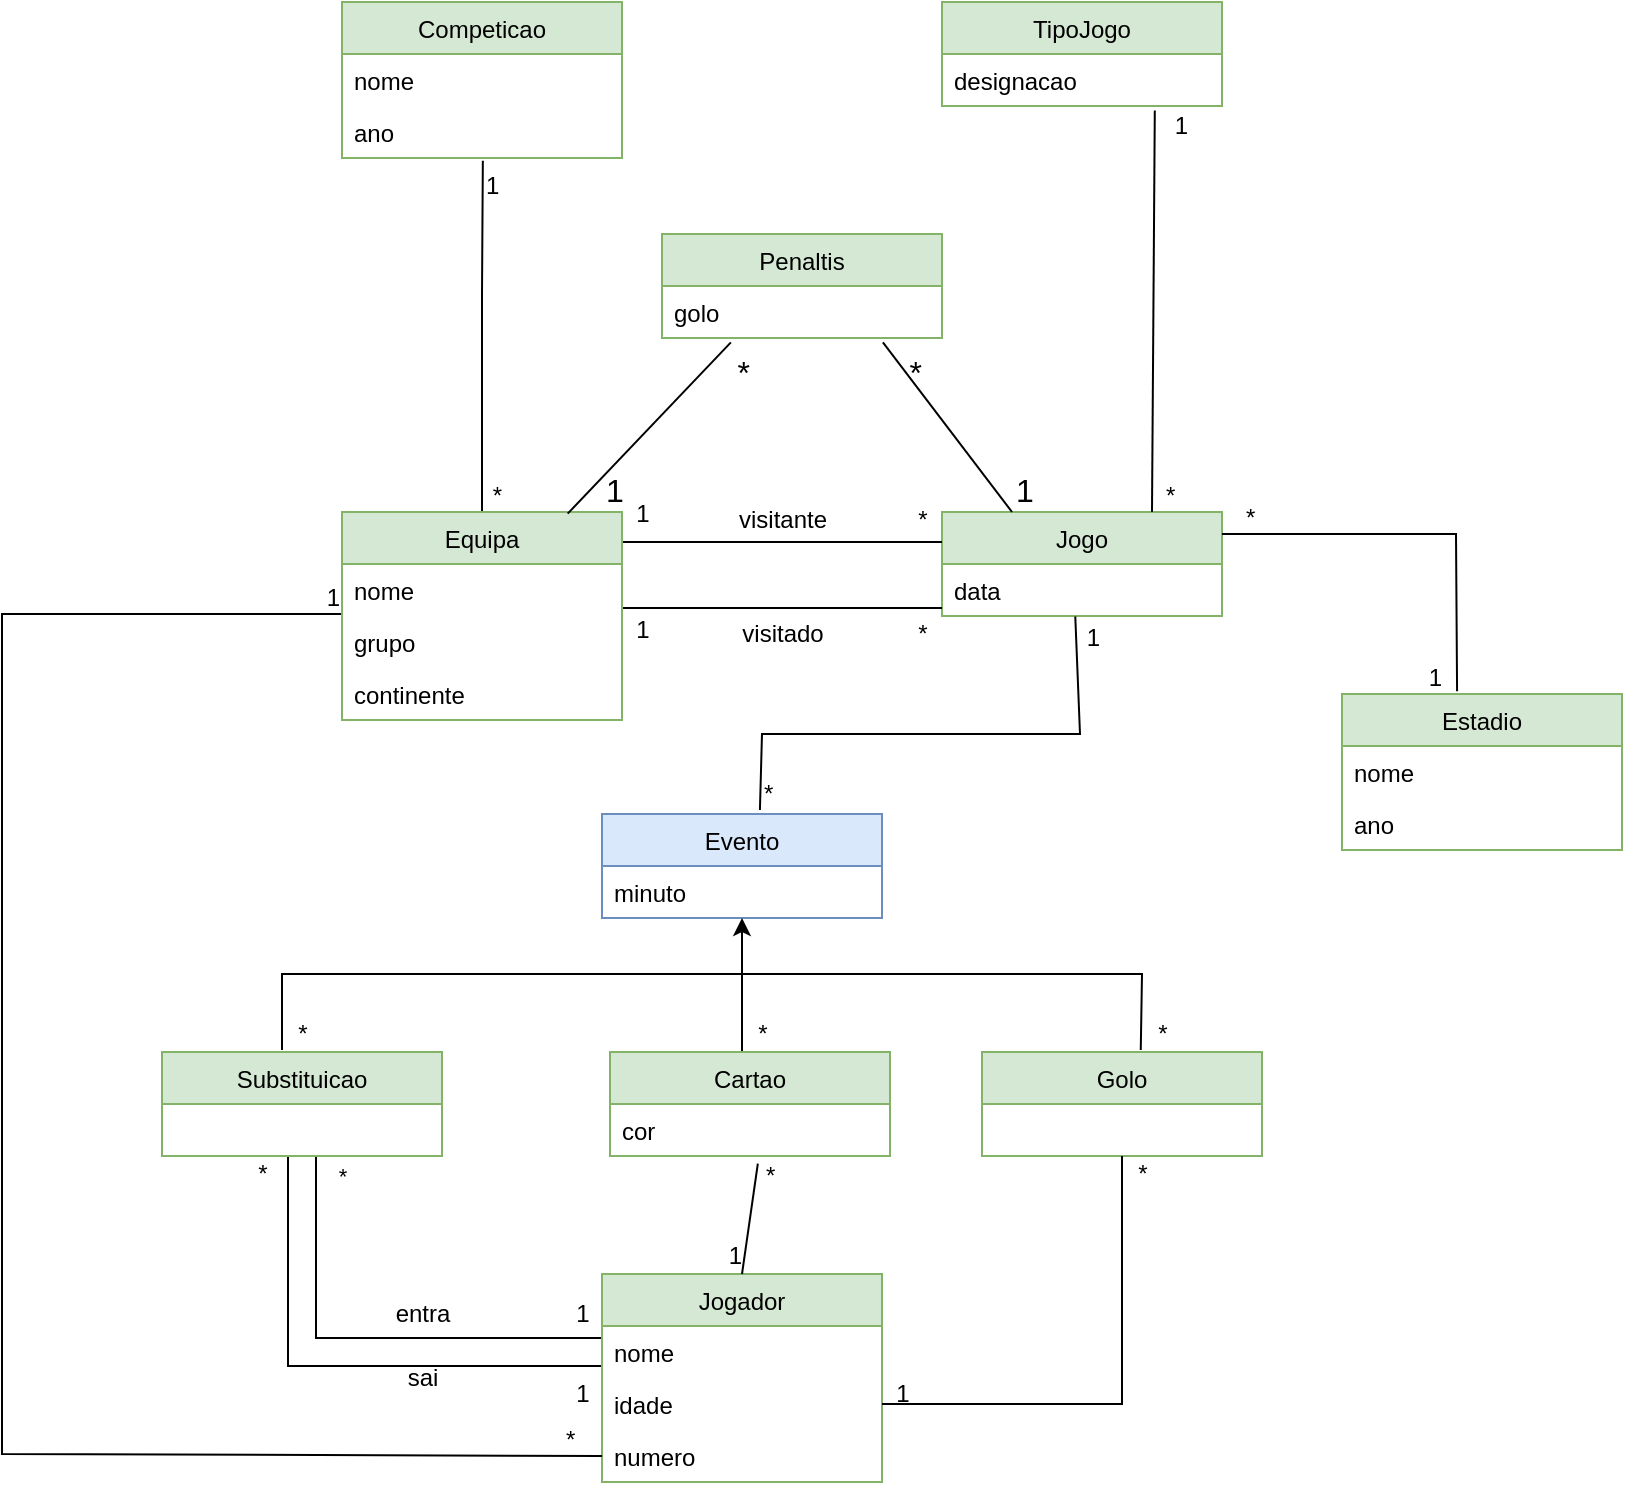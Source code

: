 <mxfile version="20.6.0" type="device"><diagram id="yZC5A_X_7gkMnUQVnjbQ" name="Página-1"><mxGraphModel dx="1502" dy="720" grid="1" gridSize="10" guides="1" tooltips="1" connect="1" arrows="1" fold="1" page="1" pageScale="1" pageWidth="827" pageHeight="1169" math="0" shadow="0"><root><mxCell id="0"/><mxCell id="1" parent="0"/><mxCell id="8a2fvhZDIjLCEBvS690R-14" value="Jogo" style="swimlane;fontStyle=0;childLayout=stackLayout;horizontal=1;startSize=26;fillColor=#d5e8d4;horizontalStack=0;resizeParent=1;resizeParentMax=0;resizeLast=0;collapsible=1;marginBottom=0;strokeColor=#82b366;" parent="1" vertex="1"><mxGeometry x="510" y="289" width="140" height="52" as="geometry"/></mxCell><mxCell id="8a2fvhZDIjLCEBvS690R-15" value="data" style="text;strokeColor=none;fillColor=none;align=left;verticalAlign=top;spacingLeft=4;spacingRight=4;overflow=hidden;rotatable=0;points=[[0,0.5],[1,0.5]];portConstraint=eastwest;" parent="8a2fvhZDIjLCEBvS690R-14" vertex="1"><mxGeometry y="26" width="140" height="26" as="geometry"/></mxCell><mxCell id="8a2fvhZDIjLCEBvS690R-23" value="" style="line;strokeWidth=1;fillColor=none;align=left;verticalAlign=middle;spacingTop=-1;spacingLeft=3;spacingRight=3;rotatable=0;labelPosition=right;points=[];portConstraint=eastwest;strokeColor=inherit;" parent="1" vertex="1"><mxGeometry x="350" y="300" width="160" height="8" as="geometry"/></mxCell><mxCell id="8a2fvhZDIjLCEBvS690R-24" value="" style="line;strokeWidth=1;fillColor=none;align=left;verticalAlign=middle;spacingTop=-1;spacingLeft=3;spacingRight=3;rotatable=0;labelPosition=right;points=[];portConstraint=eastwest;strokeColor=inherit;" parent="1" vertex="1"><mxGeometry x="350" y="333" width="160" height="8" as="geometry"/></mxCell><mxCell id="8a2fvhZDIjLCEBvS690R-25" value="visitante" style="text;html=1;align=center;verticalAlign=middle;resizable=0;points=[];autosize=1;strokeColor=none;fillColor=none;" parent="1" vertex="1"><mxGeometry x="395" y="278" width="70" height="30" as="geometry"/></mxCell><mxCell id="8a2fvhZDIjLCEBvS690R-26" value="visitado" style="text;html=1;align=center;verticalAlign=middle;resizable=0;points=[];autosize=1;strokeColor=none;fillColor=none;" parent="1" vertex="1"><mxGeometry x="400" y="335" width="60" height="30" as="geometry"/></mxCell><mxCell id="8a2fvhZDIjLCEBvS690R-27" value="1" style="text;html=1;align=center;verticalAlign=middle;resizable=0;points=[];autosize=1;strokeColor=none;fillColor=none;" parent="1" vertex="1"><mxGeometry x="345" y="275" width="30" height="30" as="geometry"/></mxCell><mxCell id="8a2fvhZDIjLCEBvS690R-28" value="*" style="text;html=1;align=center;verticalAlign=middle;resizable=0;points=[];autosize=1;strokeColor=none;fillColor=none;" parent="1" vertex="1"><mxGeometry x="485" y="278" width="30" height="30" as="geometry"/></mxCell><mxCell id="8a2fvhZDIjLCEBvS690R-29" value="1" style="text;html=1;align=center;verticalAlign=middle;resizable=0;points=[];autosize=1;strokeColor=none;fillColor=none;" parent="1" vertex="1"><mxGeometry x="345" y="333" width="30" height="30" as="geometry"/></mxCell><mxCell id="8a2fvhZDIjLCEBvS690R-30" value="*" style="text;html=1;align=center;verticalAlign=middle;resizable=0;points=[];autosize=1;strokeColor=none;fillColor=none;" parent="1" vertex="1"><mxGeometry x="485" y="335" width="30" height="30" as="geometry"/></mxCell><mxCell id="8a2fvhZDIjLCEBvS690R-31" value="Estadio" style="swimlane;fontStyle=0;childLayout=stackLayout;horizontal=1;startSize=26;fillColor=#d5e8d4;horizontalStack=0;resizeParent=1;resizeParentMax=0;resizeLast=0;collapsible=1;marginBottom=0;strokeColor=#82b366;" parent="1" vertex="1"><mxGeometry x="710" y="380" width="140" height="78" as="geometry"/></mxCell><mxCell id="8a2fvhZDIjLCEBvS690R-32" value="nome" style="text;strokeColor=none;fillColor=none;align=left;verticalAlign=top;spacingLeft=4;spacingRight=4;overflow=hidden;rotatable=0;points=[[0,0.5],[1,0.5]];portConstraint=eastwest;" parent="8a2fvhZDIjLCEBvS690R-31" vertex="1"><mxGeometry y="26" width="140" height="26" as="geometry"/></mxCell><mxCell id="8a2fvhZDIjLCEBvS690R-34" value="ano" style="text;strokeColor=none;fillColor=none;align=left;verticalAlign=top;spacingLeft=4;spacingRight=4;overflow=hidden;rotatable=0;points=[[0,0.5],[1,0.5]];portConstraint=eastwest;" parent="8a2fvhZDIjLCEBvS690R-31" vertex="1"><mxGeometry y="52" width="140" height="26" as="geometry"/></mxCell><mxCell id="8a2fvhZDIjLCEBvS690R-35" value="" style="line;strokeWidth=1;fillColor=none;align=left;verticalAlign=middle;spacingTop=-1;spacingLeft=3;spacingRight=3;rotatable=0;labelPosition=right;points=[];portConstraint=eastwest;strokeColor=inherit;" parent="1" vertex="1"><mxGeometry x="650" y="320" width="40" as="geometry"/></mxCell><mxCell id="8a2fvhZDIjLCEBvS690R-44" value="Evento" style="swimlane;fontStyle=0;childLayout=stackLayout;horizontal=1;startSize=26;fillColor=#dae8fc;horizontalStack=0;resizeParent=1;resizeParentMax=0;resizeLast=0;collapsible=1;marginBottom=0;strokeColor=#6c8ebf;" parent="1" vertex="1"><mxGeometry x="340" y="440" width="140" height="52" as="geometry"/></mxCell><mxCell id="8a2fvhZDIjLCEBvS690R-45" value="minuto" style="text;align=left;verticalAlign=top;spacingLeft=4;spacingRight=4;overflow=hidden;rotatable=0;points=[[0,0.5],[1,0.5]];portConstraint=eastwest;" parent="8a2fvhZDIjLCEBvS690R-44" vertex="1"><mxGeometry y="26" width="140" height="26" as="geometry"/></mxCell><mxCell id="8a2fvhZDIjLCEBvS690R-116" style="edgeStyle=orthogonalEdgeStyle;shape=link;rounded=0;orthogonalLoop=1;jettySize=auto;html=1;entryX=0;entryY=0.5;entryDx=0;entryDy=0;width=14;" parent="1" source="8a2fvhZDIjLCEBvS690R-48" target="8a2fvhZDIjLCEBvS690R-80" edge="1"><mxGeometry relative="1" as="geometry"/></mxCell><mxCell id="8a2fvhZDIjLCEBvS690R-123" value="*" style="edgeLabel;html=1;align=center;verticalAlign=middle;resizable=0;points=[];" parent="8a2fvhZDIjLCEBvS690R-116" vertex="1" connectable="0"><mxGeometry x="-0.919" y="20" relative="1" as="geometry"><mxPoint as="offset"/></mxGeometry></mxCell><mxCell id="8a2fvhZDIjLCEBvS690R-48" value="Substituicao" style="swimlane;fontStyle=0;childLayout=stackLayout;horizontal=1;startSize=26;fillColor=#d5e8d4;horizontalStack=0;resizeParent=1;resizeParentMax=0;resizeLast=0;collapsible=1;marginBottom=0;strokeColor=#82b366;" parent="1" vertex="1"><mxGeometry x="120" y="559" width="140" height="52" as="geometry"/></mxCell><mxCell id="8a2fvhZDIjLCEBvS690R-55" value="" style="endArrow=none;html=1;rounded=0;entryX=0.411;entryY=-0.017;entryDx=0;entryDy=0;entryPerimeter=0;" parent="1" target="8a2fvhZDIjLCEBvS690R-31" edge="1"><mxGeometry relative="1" as="geometry"><mxPoint x="650" y="300" as="sourcePoint"/><mxPoint x="767" y="370" as="targetPoint"/><Array as="points"><mxPoint x="767" y="300"/></Array></mxGeometry></mxCell><mxCell id="8a2fvhZDIjLCEBvS690R-56" value="*" style="resizable=0;html=1;align=left;verticalAlign=bottom;" parent="8a2fvhZDIjLCEBvS690R-55" connectable="0" vertex="1"><mxGeometry x="-1" relative="1" as="geometry"><mxPoint x="10" as="offset"/></mxGeometry></mxCell><mxCell id="8a2fvhZDIjLCEBvS690R-57" value="1" style="resizable=0;html=1;align=right;verticalAlign=bottom;" parent="8a2fvhZDIjLCEBvS690R-55" connectable="0" vertex="1"><mxGeometry x="1" relative="1" as="geometry"><mxPoint x="-7" y="2" as="offset"/></mxGeometry></mxCell><mxCell id="8a2fvhZDIjLCEBvS690R-78" value="" style="edgeStyle=orthogonalEdgeStyle;rounded=0;orthogonalLoop=1;jettySize=auto;html=1;" parent="1" source="8a2fvhZDIjLCEBvS690R-60" target="8a2fvhZDIjLCEBvS690R-45" edge="1"><mxGeometry relative="1" as="geometry"><Array as="points"><mxPoint x="410" y="530"/><mxPoint x="410" y="530"/></Array></mxGeometry></mxCell><mxCell id="8a2fvhZDIjLCEBvS690R-60" value="Cartao" style="swimlane;fontStyle=0;childLayout=stackLayout;horizontal=1;startSize=26;fillColor=#d5e8d4;horizontalStack=0;resizeParent=1;resizeParentMax=0;resizeLast=0;collapsible=1;marginBottom=0;strokeColor=#82b366;" parent="1" vertex="1"><mxGeometry x="344" y="559" width="140" height="52" as="geometry"/></mxCell><mxCell id="8a2fvhZDIjLCEBvS690R-61" value="cor" style="text;strokeColor=none;fillColor=none;align=left;verticalAlign=top;spacingLeft=4;spacingRight=4;overflow=hidden;rotatable=0;points=[[0,0.5],[1,0.5]];portConstraint=eastwest;" parent="8a2fvhZDIjLCEBvS690R-60" vertex="1"><mxGeometry y="26" width="140" height="26" as="geometry"/></mxCell><mxCell id="8a2fvhZDIjLCEBvS690R-74" value="Golo" style="swimlane;fontStyle=0;childLayout=stackLayout;horizontal=1;startSize=26;fillColor=#d5e8d4;horizontalStack=0;resizeParent=1;resizeParentMax=0;resizeLast=0;collapsible=1;marginBottom=0;strokeColor=#82b366;" parent="1" vertex="1"><mxGeometry x="530" y="559" width="140" height="52" as="geometry"/></mxCell><mxCell id="8a2fvhZDIjLCEBvS690R-79" value="Jogador" style="swimlane;fontStyle=0;childLayout=stackLayout;horizontal=1;startSize=26;fillColor=#d5e8d4;horizontalStack=0;resizeParent=1;resizeParentMax=0;resizeLast=0;collapsible=1;marginBottom=0;strokeColor=#82b366;" parent="1" vertex="1"><mxGeometry x="340" y="670" width="140" height="104" as="geometry"/></mxCell><mxCell id="8a2fvhZDIjLCEBvS690R-80" value="nome" style="text;strokeColor=none;fillColor=none;align=left;verticalAlign=top;spacingLeft=4;spacingRight=4;overflow=hidden;rotatable=0;points=[[0,0.5],[1,0.5]];portConstraint=eastwest;" parent="8a2fvhZDIjLCEBvS690R-79" vertex="1"><mxGeometry y="26" width="140" height="26" as="geometry"/></mxCell><mxCell id="8a2fvhZDIjLCEBvS690R-81" value="idade" style="text;strokeColor=none;fillColor=none;align=left;verticalAlign=top;spacingLeft=4;spacingRight=4;overflow=hidden;rotatable=0;points=[[0,0.5],[1,0.5]];portConstraint=eastwest;" parent="8a2fvhZDIjLCEBvS690R-79" vertex="1"><mxGeometry y="52" width="140" height="26" as="geometry"/></mxCell><mxCell id="8a2fvhZDIjLCEBvS690R-82" value="numero" style="text;strokeColor=none;fillColor=none;align=left;verticalAlign=top;spacingLeft=4;spacingRight=4;overflow=hidden;rotatable=0;points=[[0,0.5],[1,0.5]];portConstraint=eastwest;" parent="8a2fvhZDIjLCEBvS690R-79" vertex="1"><mxGeometry y="78" width="140" height="26" as="geometry"/></mxCell><mxCell id="8a2fvhZDIjLCEBvS690R-83" value="Competicao" style="swimlane;fontStyle=0;childLayout=stackLayout;horizontal=1;startSize=26;fillColor=#d5e8d4;horizontalStack=0;resizeParent=1;resizeParentMax=0;resizeLast=0;collapsible=1;marginBottom=0;strokeColor=#82b366;" parent="1" vertex="1"><mxGeometry x="210" y="34" width="140" height="78" as="geometry"/></mxCell><mxCell id="8a2fvhZDIjLCEBvS690R-84" value="nome" style="text;align=left;verticalAlign=top;spacingLeft=4;spacingRight=4;overflow=hidden;rotatable=0;points=[[0,0.5],[1,0.5]];portConstraint=eastwest;" parent="8a2fvhZDIjLCEBvS690R-83" vertex="1"><mxGeometry y="26" width="140" height="26" as="geometry"/></mxCell><mxCell id="8a2fvhZDIjLCEBvS690R-85" value="ano" style="text;strokeColor=none;fillColor=none;align=left;verticalAlign=top;spacingLeft=4;spacingRight=4;overflow=hidden;rotatable=0;points=[[0,0.5],[1,0.5]];portConstraint=eastwest;" parent="8a2fvhZDIjLCEBvS690R-83" vertex="1"><mxGeometry y="52" width="140" height="26" as="geometry"/></mxCell><mxCell id="8a2fvhZDIjLCEBvS690R-112" value="" style="endArrow=none;html=1;rounded=0;entryX=0.567;entryY=-0.019;entryDx=0;entryDy=0;entryPerimeter=0;" parent="1" target="8a2fvhZDIjLCEBvS690R-74" edge="1"><mxGeometry relative="1" as="geometry"><mxPoint x="180" y="558" as="sourcePoint"/><mxPoint x="600" y="520" as="targetPoint"/><Array as="points"><mxPoint x="180" y="520"/><mxPoint x="610" y="520"/></Array></mxGeometry></mxCell><mxCell id="8a2fvhZDIjLCEBvS690R-118" value="entra" style="text;html=1;align=center;verticalAlign=middle;resizable=0;points=[];autosize=1;strokeColor=none;fillColor=none;" parent="1" vertex="1"><mxGeometry x="225" y="675" width="50" height="30" as="geometry"/></mxCell><mxCell id="8a2fvhZDIjLCEBvS690R-119" value="sai" style="text;html=1;align=center;verticalAlign=middle;resizable=0;points=[];autosize=1;strokeColor=none;fillColor=none;" parent="1" vertex="1"><mxGeometry x="230" y="707" width="40" height="30" as="geometry"/></mxCell><mxCell id="8a2fvhZDIjLCEBvS690R-120" value="1" style="text;html=1;align=center;verticalAlign=middle;resizable=0;points=[];autosize=1;strokeColor=none;fillColor=none;" parent="1" vertex="1"><mxGeometry x="315" y="675" width="30" height="30" as="geometry"/></mxCell><mxCell id="8a2fvhZDIjLCEBvS690R-121" value="1" style="text;html=1;align=center;verticalAlign=middle;resizable=0;points=[];autosize=1;strokeColor=none;fillColor=none;" parent="1" vertex="1"><mxGeometry x="315" y="715" width="30" height="30" as="geometry"/></mxCell><mxCell id="8a2fvhZDIjLCEBvS690R-122" value="*" style="text;html=1;align=center;verticalAlign=middle;resizable=0;points=[];autosize=1;strokeColor=none;fillColor=none;" parent="1" vertex="1"><mxGeometry x="155" y="605" width="30" height="30" as="geometry"/></mxCell><mxCell id="8a2fvhZDIjLCEBvS690R-125" value="*" style="text;html=1;align=center;verticalAlign=middle;resizable=0;points=[];autosize=1;strokeColor=none;fillColor=none;" parent="1" vertex="1"><mxGeometry x="605" y="535" width="30" height="30" as="geometry"/></mxCell><mxCell id="8a2fvhZDIjLCEBvS690R-126" value="*" style="text;html=1;align=center;verticalAlign=middle;resizable=0;points=[];autosize=1;strokeColor=none;fillColor=none;" parent="1" vertex="1"><mxGeometry x="405" y="535" width="30" height="30" as="geometry"/></mxCell><mxCell id="8a2fvhZDIjLCEBvS690R-127" value="*" style="text;html=1;align=center;verticalAlign=middle;resizable=0;points=[];autosize=1;strokeColor=none;fillColor=none;" parent="1" vertex="1"><mxGeometry x="175" y="535" width="30" height="30" as="geometry"/></mxCell><mxCell id="8a2fvhZDIjLCEBvS690R-136" value="" style="endArrow=none;html=1;rounded=0;exitX=0.564;exitY=-0.038;exitDx=0;exitDy=0;exitPerimeter=0;entryX=0.476;entryY=1.008;entryDx=0;entryDy=0;entryPerimeter=0;" parent="1" source="8a2fvhZDIjLCEBvS690R-44" target="8a2fvhZDIjLCEBvS690R-15" edge="1"><mxGeometry relative="1" as="geometry"><mxPoint x="370" y="410" as="sourcePoint"/><mxPoint x="590" y="360" as="targetPoint"/><Array as="points"><mxPoint x="420" y="400"/><mxPoint x="579" y="400"/></Array></mxGeometry></mxCell><mxCell id="8a2fvhZDIjLCEBvS690R-137" value="*" style="resizable=0;html=1;align=left;verticalAlign=bottom;" parent="8a2fvhZDIjLCEBvS690R-136" connectable="0" vertex="1"><mxGeometry x="-1" relative="1" as="geometry"/></mxCell><mxCell id="8a2fvhZDIjLCEBvS690R-138" value="1" style="resizable=0;html=1;align=right;verticalAlign=bottom;" parent="8a2fvhZDIjLCEBvS690R-136" connectable="0" vertex="1"><mxGeometry x="1" relative="1" as="geometry"><mxPoint x="13" y="19" as="offset"/></mxGeometry></mxCell><mxCell id="8a2fvhZDIjLCEBvS690R-150" value="" style="endArrow=none;html=1;rounded=0;exitX=0;exitY=0.5;exitDx=0;exitDy=0;" parent="1" source="8a2fvhZDIjLCEBvS690R-82" edge="1"><mxGeometry relative="1" as="geometry"><mxPoint x="40" y="760" as="sourcePoint"/><mxPoint x="210" y="340" as="targetPoint"/><Array as="points"><mxPoint x="40" y="760"/><mxPoint x="40" y="340"/></Array></mxGeometry></mxCell><mxCell id="8a2fvhZDIjLCEBvS690R-151" value="*" style="resizable=0;html=1;align=left;verticalAlign=bottom;" parent="8a2fvhZDIjLCEBvS690R-150" connectable="0" vertex="1"><mxGeometry x="-1" relative="1" as="geometry"><mxPoint x="-20" as="offset"/></mxGeometry></mxCell><mxCell id="8a2fvhZDIjLCEBvS690R-152" value="1" style="resizable=0;html=1;align=right;verticalAlign=bottom;" parent="8a2fvhZDIjLCEBvS690R-150" connectable="0" vertex="1"><mxGeometry x="1" relative="1" as="geometry"/></mxCell><mxCell id="raa39yT0LtZRvCzQMKfu-3" value="" style="endArrow=none;html=1;rounded=0;exitX=0.528;exitY=1.148;exitDx=0;exitDy=0;exitPerimeter=0;entryX=0.5;entryY=0;entryDx=0;entryDy=0;" parent="1" source="8a2fvhZDIjLCEBvS690R-61" target="8a2fvhZDIjLCEBvS690R-79" edge="1"><mxGeometry relative="1" as="geometry"><mxPoint x="700" y="660" as="sourcePoint"/><mxPoint x="860" y="660" as="targetPoint"/></mxGeometry></mxCell><mxCell id="raa39yT0LtZRvCzQMKfu-4" value="*" style="resizable=0;html=1;align=left;verticalAlign=bottom;" parent="raa39yT0LtZRvCzQMKfu-3" connectable="0" vertex="1"><mxGeometry x="-1" relative="1" as="geometry"><mxPoint x="2" y="15" as="offset"/></mxGeometry></mxCell><mxCell id="raa39yT0LtZRvCzQMKfu-5" value="1" style="resizable=0;html=1;align=right;verticalAlign=bottom;" parent="raa39yT0LtZRvCzQMKfu-3" connectable="0" vertex="1"><mxGeometry x="1" relative="1" as="geometry"/></mxCell><mxCell id="raa39yT0LtZRvCzQMKfu-7" value="" style="endArrow=none;html=1;rounded=0;exitX=0.5;exitY=1;exitDx=0;exitDy=0;entryX=1;entryY=0.5;entryDx=0;entryDy=0;" parent="1" source="8a2fvhZDIjLCEBvS690R-74" target="8a2fvhZDIjLCEBvS690R-81" edge="1"><mxGeometry relative="1" as="geometry"><mxPoint x="700" y="660" as="sourcePoint"/><mxPoint x="860" y="660" as="targetPoint"/><Array as="points"><mxPoint x="600" y="735"/></Array></mxGeometry></mxCell><mxCell id="raa39yT0LtZRvCzQMKfu-10" value="1" style="text;html=1;align=center;verticalAlign=middle;resizable=0;points=[];autosize=1;strokeColor=none;fillColor=none;" parent="1" vertex="1"><mxGeometry x="475" y="715" width="30" height="30" as="geometry"/></mxCell><mxCell id="raa39yT0LtZRvCzQMKfu-11" value="*" style="text;html=1;align=center;verticalAlign=middle;resizable=0;points=[];autosize=1;strokeColor=none;fillColor=none;" parent="1" vertex="1"><mxGeometry x="595" y="605" width="30" height="30" as="geometry"/></mxCell><mxCell id="raa39yT0LtZRvCzQMKfu-12" value="" style="endArrow=none;html=1;rounded=0;exitX=0.503;exitY=1.054;exitDx=0;exitDy=0;exitPerimeter=0;entryX=0.5;entryY=0;entryDx=0;entryDy=0;" parent="1" source="8a2fvhZDIjLCEBvS690R-85" edge="1"><mxGeometry relative="1" as="geometry"><mxPoint x="390" y="260" as="sourcePoint"/><mxPoint x="280" y="290" as="targetPoint"/><Array as="points"><mxPoint x="280" y="180"/><mxPoint x="280" y="200"/></Array></mxGeometry></mxCell><mxCell id="raa39yT0LtZRvCzQMKfu-13" value="1" style="resizable=0;html=1;align=left;verticalAlign=bottom;" parent="raa39yT0LtZRvCzQMKfu-12" connectable="0" vertex="1"><mxGeometry x="-1" relative="1" as="geometry"><mxPoint y="21" as="offset"/></mxGeometry></mxCell><mxCell id="raa39yT0LtZRvCzQMKfu-14" value="*" style="resizable=0;html=1;align=right;verticalAlign=bottom;" parent="raa39yT0LtZRvCzQMKfu-12" connectable="0" vertex="1"><mxGeometry x="1" relative="1" as="geometry"><mxPoint x="10" as="offset"/></mxGeometry></mxCell><mxCell id="raa39yT0LtZRvCzQMKfu-19" value="TipoJogo" style="swimlane;fontStyle=0;childLayout=stackLayout;horizontal=1;startSize=26;fillColor=#d5e8d4;horizontalStack=0;resizeParent=1;resizeParentMax=0;resizeLast=0;collapsible=1;marginBottom=0;strokeColor=#82b366;" parent="1" vertex="1"><mxGeometry x="510" y="34" width="140" height="52" as="geometry"/></mxCell><mxCell id="raa39yT0LtZRvCzQMKfu-20" value="designacao" style="text;strokeColor=none;fillColor=none;align=left;verticalAlign=top;spacingLeft=4;spacingRight=4;overflow=hidden;rotatable=0;points=[[0,0.5],[1,0.5]];portConstraint=eastwest;" parent="raa39yT0LtZRvCzQMKfu-19" vertex="1"><mxGeometry y="26" width="140" height="26" as="geometry"/></mxCell><mxCell id="raa39yT0LtZRvCzQMKfu-23" value="" style="endArrow=none;html=1;rounded=0;exitX=0.75;exitY=0;exitDx=0;exitDy=0;entryX=0.76;entryY=1.085;entryDx=0;entryDy=0;entryPerimeter=0;" parent="1" source="8a2fvhZDIjLCEBvS690R-14" target="raa39yT0LtZRvCzQMKfu-20" edge="1"><mxGeometry relative="1" as="geometry"><mxPoint x="450" y="190" as="sourcePoint"/><mxPoint x="610" y="190" as="targetPoint"/></mxGeometry></mxCell><mxCell id="raa39yT0LtZRvCzQMKfu-24" value="*" style="resizable=0;html=1;align=left;verticalAlign=bottom;" parent="raa39yT0LtZRvCzQMKfu-23" connectable="0" vertex="1"><mxGeometry x="-1" relative="1" as="geometry"><mxPoint x="5" as="offset"/></mxGeometry></mxCell><mxCell id="raa39yT0LtZRvCzQMKfu-25" value="1" style="resizable=0;html=1;align=right;verticalAlign=bottom;" parent="raa39yT0LtZRvCzQMKfu-23" connectable="0" vertex="1"><mxGeometry x="1" relative="1" as="geometry"><mxPoint x="17" y="16" as="offset"/></mxGeometry></mxCell><mxCell id="q2jNYsAXSFct5GAKRxaQ-1" value="Equipa" style="swimlane;fontStyle=0;childLayout=stackLayout;horizontal=1;startSize=26;fillColor=#d5e8d4;horizontalStack=0;resizeParent=1;resizeParentMax=0;resizeLast=0;collapsible=1;marginBottom=0;strokeColor=#82b366;" parent="1" vertex="1"><mxGeometry x="210" y="289" width="140" height="104" as="geometry"/></mxCell><mxCell id="q2jNYsAXSFct5GAKRxaQ-2" value="nome" style="text;strokeColor=none;fillColor=none;align=left;verticalAlign=top;spacingLeft=4;spacingRight=4;overflow=hidden;rotatable=0;points=[[0,0.5],[1,0.5]];portConstraint=eastwest;" parent="q2jNYsAXSFct5GAKRxaQ-1" vertex="1"><mxGeometry y="26" width="140" height="26" as="geometry"/></mxCell><mxCell id="q2jNYsAXSFct5GAKRxaQ-3" value="grupo" style="text;strokeColor=none;fillColor=none;align=left;verticalAlign=top;spacingLeft=4;spacingRight=4;overflow=hidden;rotatable=0;points=[[0,0.5],[1,0.5]];portConstraint=eastwest;" parent="q2jNYsAXSFct5GAKRxaQ-1" vertex="1"><mxGeometry y="52" width="140" height="26" as="geometry"/></mxCell><mxCell id="q2jNYsAXSFct5GAKRxaQ-4" value="continente" style="text;strokeColor=none;fillColor=none;align=left;verticalAlign=top;spacingLeft=4;spacingRight=4;overflow=hidden;rotatable=0;points=[[0,0.5],[1,0.5]];portConstraint=eastwest;" parent="q2jNYsAXSFct5GAKRxaQ-1" vertex="1"><mxGeometry y="78" width="140" height="26" as="geometry"/></mxCell><mxCell id="b7bPxjuSKc3TGcoxIT36-5" value="Penaltis" style="swimlane;fontStyle=0;childLayout=stackLayout;horizontal=1;startSize=26;fillColor=#d5e8d4;horizontalStack=0;resizeParent=1;resizeParentMax=0;resizeLast=0;collapsible=1;marginBottom=0;strokeColor=#82b366;" vertex="1" parent="1"><mxGeometry x="370" y="150" width="140" height="52" as="geometry"/></mxCell><mxCell id="b7bPxjuSKc3TGcoxIT36-6" value="golo" style="text;strokeColor=none;fillColor=none;align=left;verticalAlign=top;spacingLeft=4;spacingRight=4;overflow=hidden;rotatable=0;points=[[0,0.5],[1,0.5]];portConstraint=eastwest;" vertex="1" parent="b7bPxjuSKc3TGcoxIT36-5"><mxGeometry y="26" width="140" height="26" as="geometry"/></mxCell><mxCell id="b7bPxjuSKc3TGcoxIT36-15" value="" style="endArrow=none;html=1;rounded=0;fontSize=12;startSize=14;endSize=14;sourcePerimeterSpacing=8;targetPerimeterSpacing=8;curved=1;entryX=0.789;entryY=1.085;entryDx=0;entryDy=0;entryPerimeter=0;exitX=0.25;exitY=0;exitDx=0;exitDy=0;" edge="1" parent="1" source="8a2fvhZDIjLCEBvS690R-14" target="b7bPxjuSKc3TGcoxIT36-6"><mxGeometry relative="1" as="geometry"><mxPoint x="440" y="370" as="sourcePoint"/><mxPoint x="600" y="370" as="targetPoint"/></mxGeometry></mxCell><mxCell id="b7bPxjuSKc3TGcoxIT36-16" value="1" style="resizable=0;html=1;align=left;verticalAlign=bottom;fontSize=16;" connectable="0" vertex="1" parent="b7bPxjuSKc3TGcoxIT36-15"><mxGeometry x="-1" relative="1" as="geometry"/></mxCell><mxCell id="b7bPxjuSKc3TGcoxIT36-17" value="*" style="resizable=0;html=1;align=right;verticalAlign=bottom;fontSize=16;" connectable="0" vertex="1" parent="b7bPxjuSKc3TGcoxIT36-15"><mxGeometry x="1" relative="1" as="geometry"><mxPoint x="20" y="26" as="offset"/></mxGeometry></mxCell><mxCell id="b7bPxjuSKc3TGcoxIT36-18" value="" style="endArrow=none;html=1;rounded=0;fontSize=12;startSize=14;endSize=14;sourcePerimeterSpacing=8;targetPerimeterSpacing=8;curved=1;entryX=0.246;entryY=1.085;entryDx=0;entryDy=0;entryPerimeter=0;exitX=0.806;exitY=0.008;exitDx=0;exitDy=0;exitPerimeter=0;" edge="1" parent="1" source="q2jNYsAXSFct5GAKRxaQ-1" target="b7bPxjuSKc3TGcoxIT36-6"><mxGeometry relative="1" as="geometry"><mxPoint x="440" y="370" as="sourcePoint"/><mxPoint x="600" y="370" as="targetPoint"/></mxGeometry></mxCell><mxCell id="b7bPxjuSKc3TGcoxIT36-19" value="1" style="resizable=0;html=1;align=left;verticalAlign=bottom;fontSize=16;" connectable="0" vertex="1" parent="b7bPxjuSKc3TGcoxIT36-18"><mxGeometry x="-1" relative="1" as="geometry"><mxPoint x="17" as="offset"/></mxGeometry></mxCell><mxCell id="b7bPxjuSKc3TGcoxIT36-20" value="*" style="resizable=0;html=1;align=right;verticalAlign=bottom;fontSize=16;" connectable="0" vertex="1" parent="b7bPxjuSKc3TGcoxIT36-18"><mxGeometry x="1" relative="1" as="geometry"><mxPoint x="10" y="26" as="offset"/></mxGeometry></mxCell></root></mxGraphModel></diagram></mxfile>